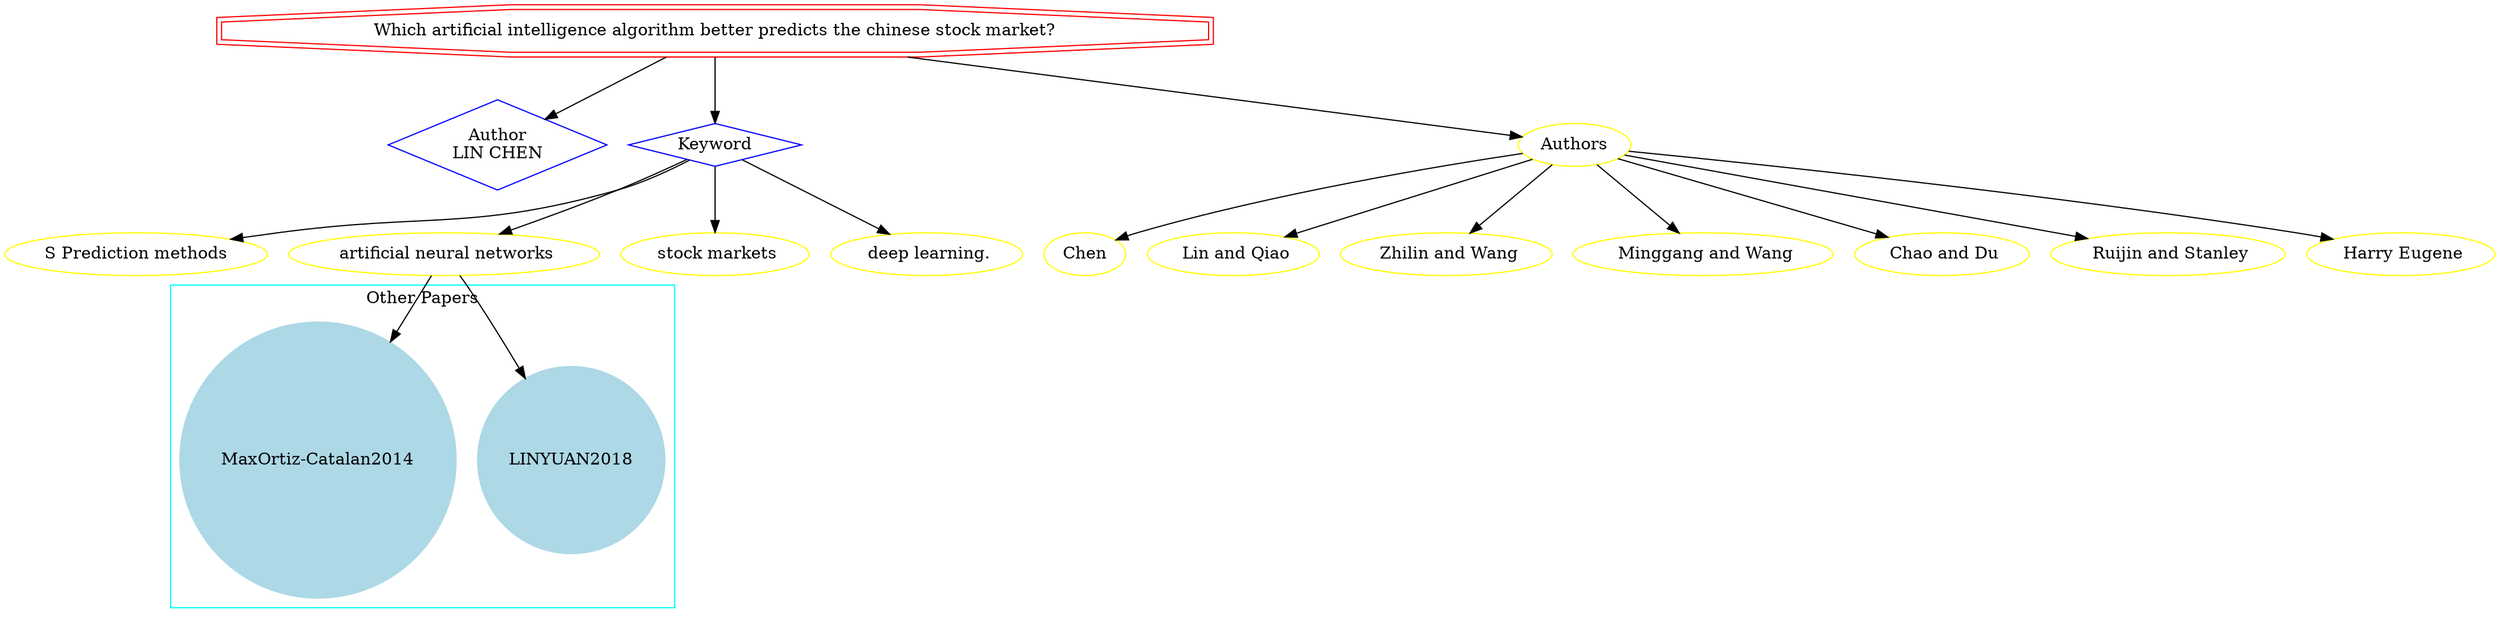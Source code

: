 strict digraph mind_map41 {
	node [color=red shape=doubleoctagon]
	"Which artificial intelligence algorithm better predicts the chinese stock market?"
	node [color=blue shape=diamond]
	"Author
LIN CHEN"
	Keyword
	"Which artificial intelligence algorithm better predicts the chinese stock market?" -> "Author
LIN CHEN"
	"Which artificial intelligence algorithm better predicts the chinese stock market?" -> Keyword
	node [color=yellow shape=ellipse]
	"S Prediction methods"
	Keyword -> "S Prediction methods"
	" artificial neural networks"
	Keyword -> " artificial neural networks"
	" stock markets"
	Keyword -> " stock markets"
	" deep learning."
	Keyword -> " deep learning."
	subgraph cluster_0 {
		node [style=filled]
		node [color=lightblue shape=circle]
		label="Other Papers"
		color=cyan
		LINYUAN2018
		"MaxOrtiz-Catalan2014"
	}
	" artificial neural networks" -> LINYUAN2018
	" artificial neural networks" -> "MaxOrtiz-Catalan2014"
	"Which artificial intelligence algorithm better predicts the chinese stock market?" -> Authors
	Authors -> Chen
	Authors -> " Lin and Qiao"
	Authors -> " Zhilin and Wang"
	Authors -> " Minggang and Wang"
	Authors -> " Chao and Du"
	Authors -> " Ruijin and Stanley"
	Authors -> " Harry Eugene"
}
